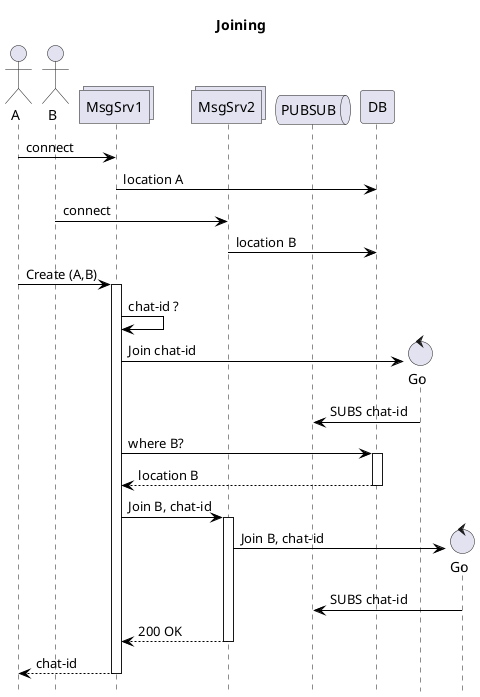 @startuml callflow
skinparam class {
    BackgroundColor White
    ArrowColor Black
    BorderColor Black
    AttributeIconSize 0
}
'skinparam style strictuml
skinparam stereotypeCBackgroundColor White
skinparam stereotypeIBackgroundColor White
skinparam stereotypeEBackgroundColor White
skinparam stereotypeABackgroundColor White
skinparam linetype ortho

title "Joining"
hide footbox

actor A
actor B

collections MsgSrv1
collections MsgSrv2
queue PUBSUB

A -> MsgSrv1 : connect
MsgSrv1 -> DB : location A

B -> MsgSrv2 : connect
MsgSrv2 -> DB : location B

A -> MsgSrv1 ++ : Create (A,B)

MsgSrv1 -> MsgSrv1 : chat-id ?

create control Go As Go1

MsgSrv1 -> Go1 : Join chat-id
Go1 -> PUBSUB : SUBS chat-id

MsgSrv1 -> DB ++ : where B?
return location B

MsgSrv1 -> MsgSrv2 ++ : Join B, chat-id

create control Go As Go2

MsgSrv2 -> Go2 : Join B, chat-id
Go2 -> PUBSUB : SUBS chat-id

return 200 OK

return chat-id

@enduml


